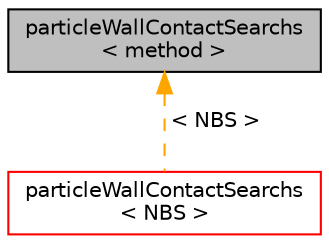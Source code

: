 digraph "particleWallContactSearchs&lt; method &gt;"
{
 // LATEX_PDF_SIZE
  edge [fontname="Helvetica",fontsize="10",labelfontname="Helvetica",labelfontsize="10"];
  node [fontname="Helvetica",fontsize="10",shape=record];
  Node1 [label="particleWallContactSearchs\l\< method \>",height=0.2,width=0.4,color="black", fillcolor="grey75", style="filled", fontcolor="black",tooltip=" "];
  Node1 -> Node2 [dir="back",color="orange",fontsize="10",style="dashed",label=" \< NBS \>" ,fontname="Helvetica"];
  Node2 [label="particleWallContactSearchs\l\< NBS \>",height=0.2,width=0.4,color="red", fillcolor="white", style="filled",URL="$classpFlow_1_1particleWallContactSearchs.html",tooltip=" "];
}
